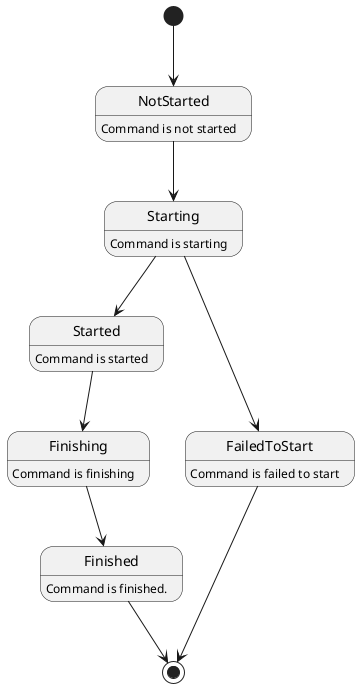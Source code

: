 @startuml Daggy Command States
[*] --> NotStarted
NotStarted : Command is not started
NotStarted --> Starting
Starting : Command is starting
Starting --> Started
Started : Command is started
Starting --> FailedToStart
FailedToStart : Command is failed to start
Started --> Finishing
Finishing : Command is finishing
Finishing --> Finished
Finished : Command is finished. 
Finished --> [*]
FailedToStart --> [*]
@enduml